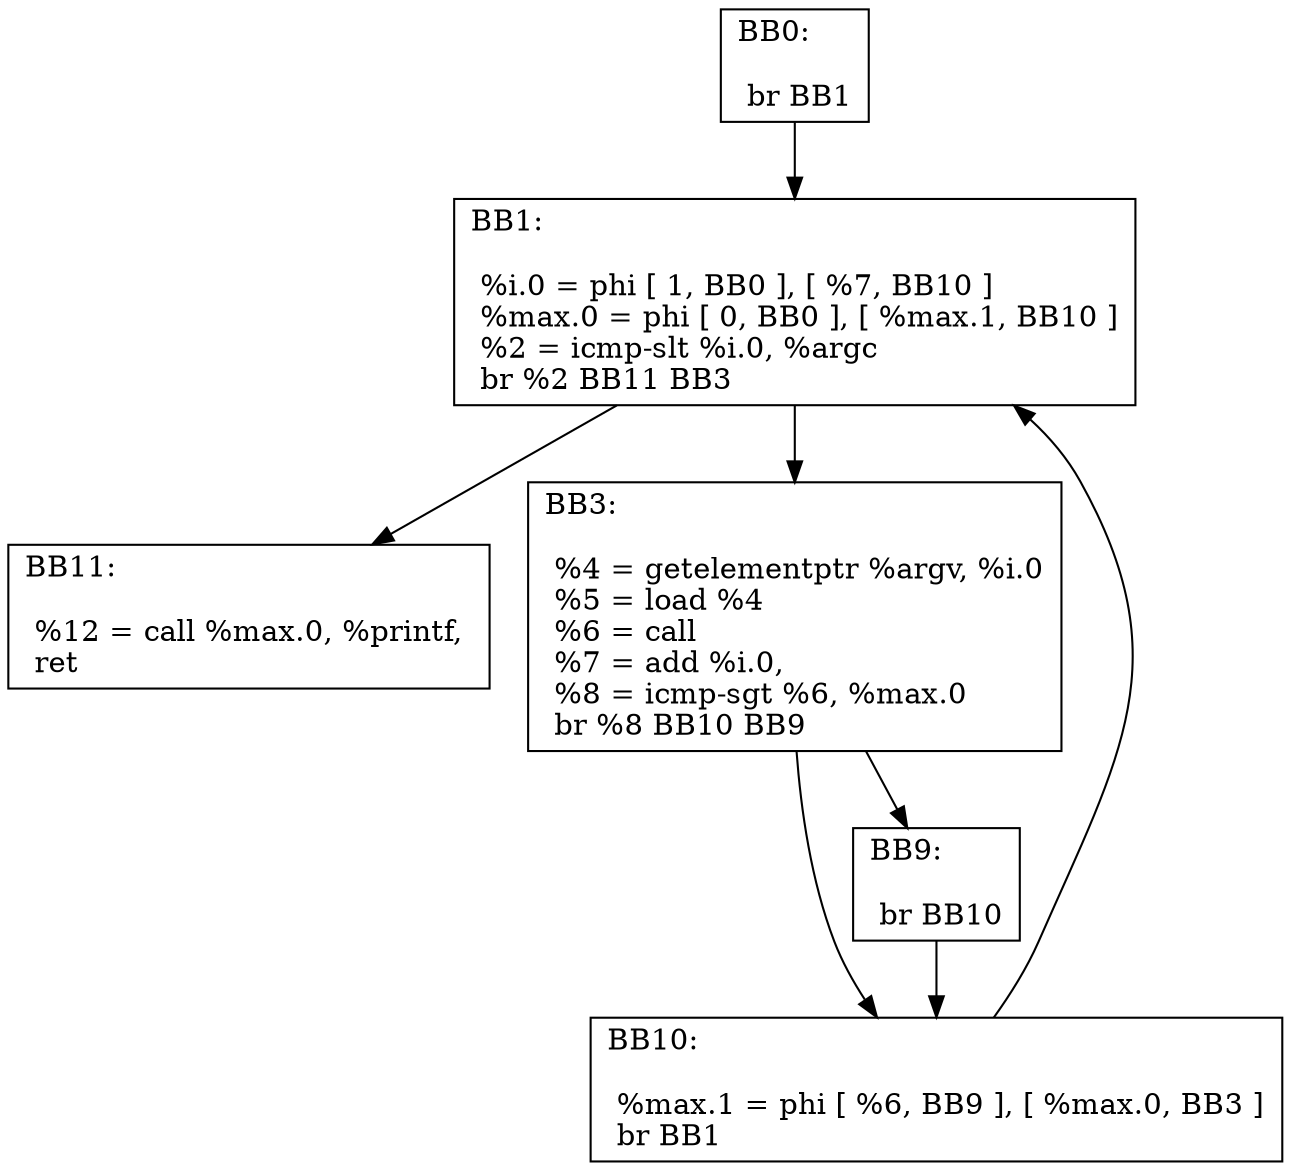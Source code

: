 digraph "CFG for 'main' function" {
	AA0 [shape=record, label="{BB0:\l\l  br  BB1\l}"];
	AA0 -> AA1
	AA1 [shape=record, label="{BB1:\l\l  %i.0 = phi [ 1, BB0 ], [  %7, BB10 ]\l %max.0 = phi [ 0, BB0 ], [  %max.1, BB10 ]\l %2 = icmp-slt  %i.0,  %argc\l br %2 BB11 BB3\l}"];
	AA1 -> AA11
	AA1 -> AA3
	AA3 [shape=record, label="{BB3:\l\l  %4 = getelementptr %argv,  %i.0\l %5 = load %4\l %6 = call\l %7 = add %i.0, \l %8 = icmp-sgt  %6,  %max.0\l br %8 BB10 BB9\l}"];
	AA3 -> AA10
	AA3 -> AA9
	AA9 [shape=record, label="{BB9:\l\l  br  BB10\l}"];
	AA9 -> AA10
	AA10 [shape=record, label="{BB10:\l\l  %max.1 = phi [  %6, BB9 ], [  %max.0, BB3 ]\l br  BB1\l}"];
	AA10 -> AA1
	AA11 [shape=record, label="{BB11:\l\l  %12 = call %max.0,  %printf, \l ret \l}"];
}
